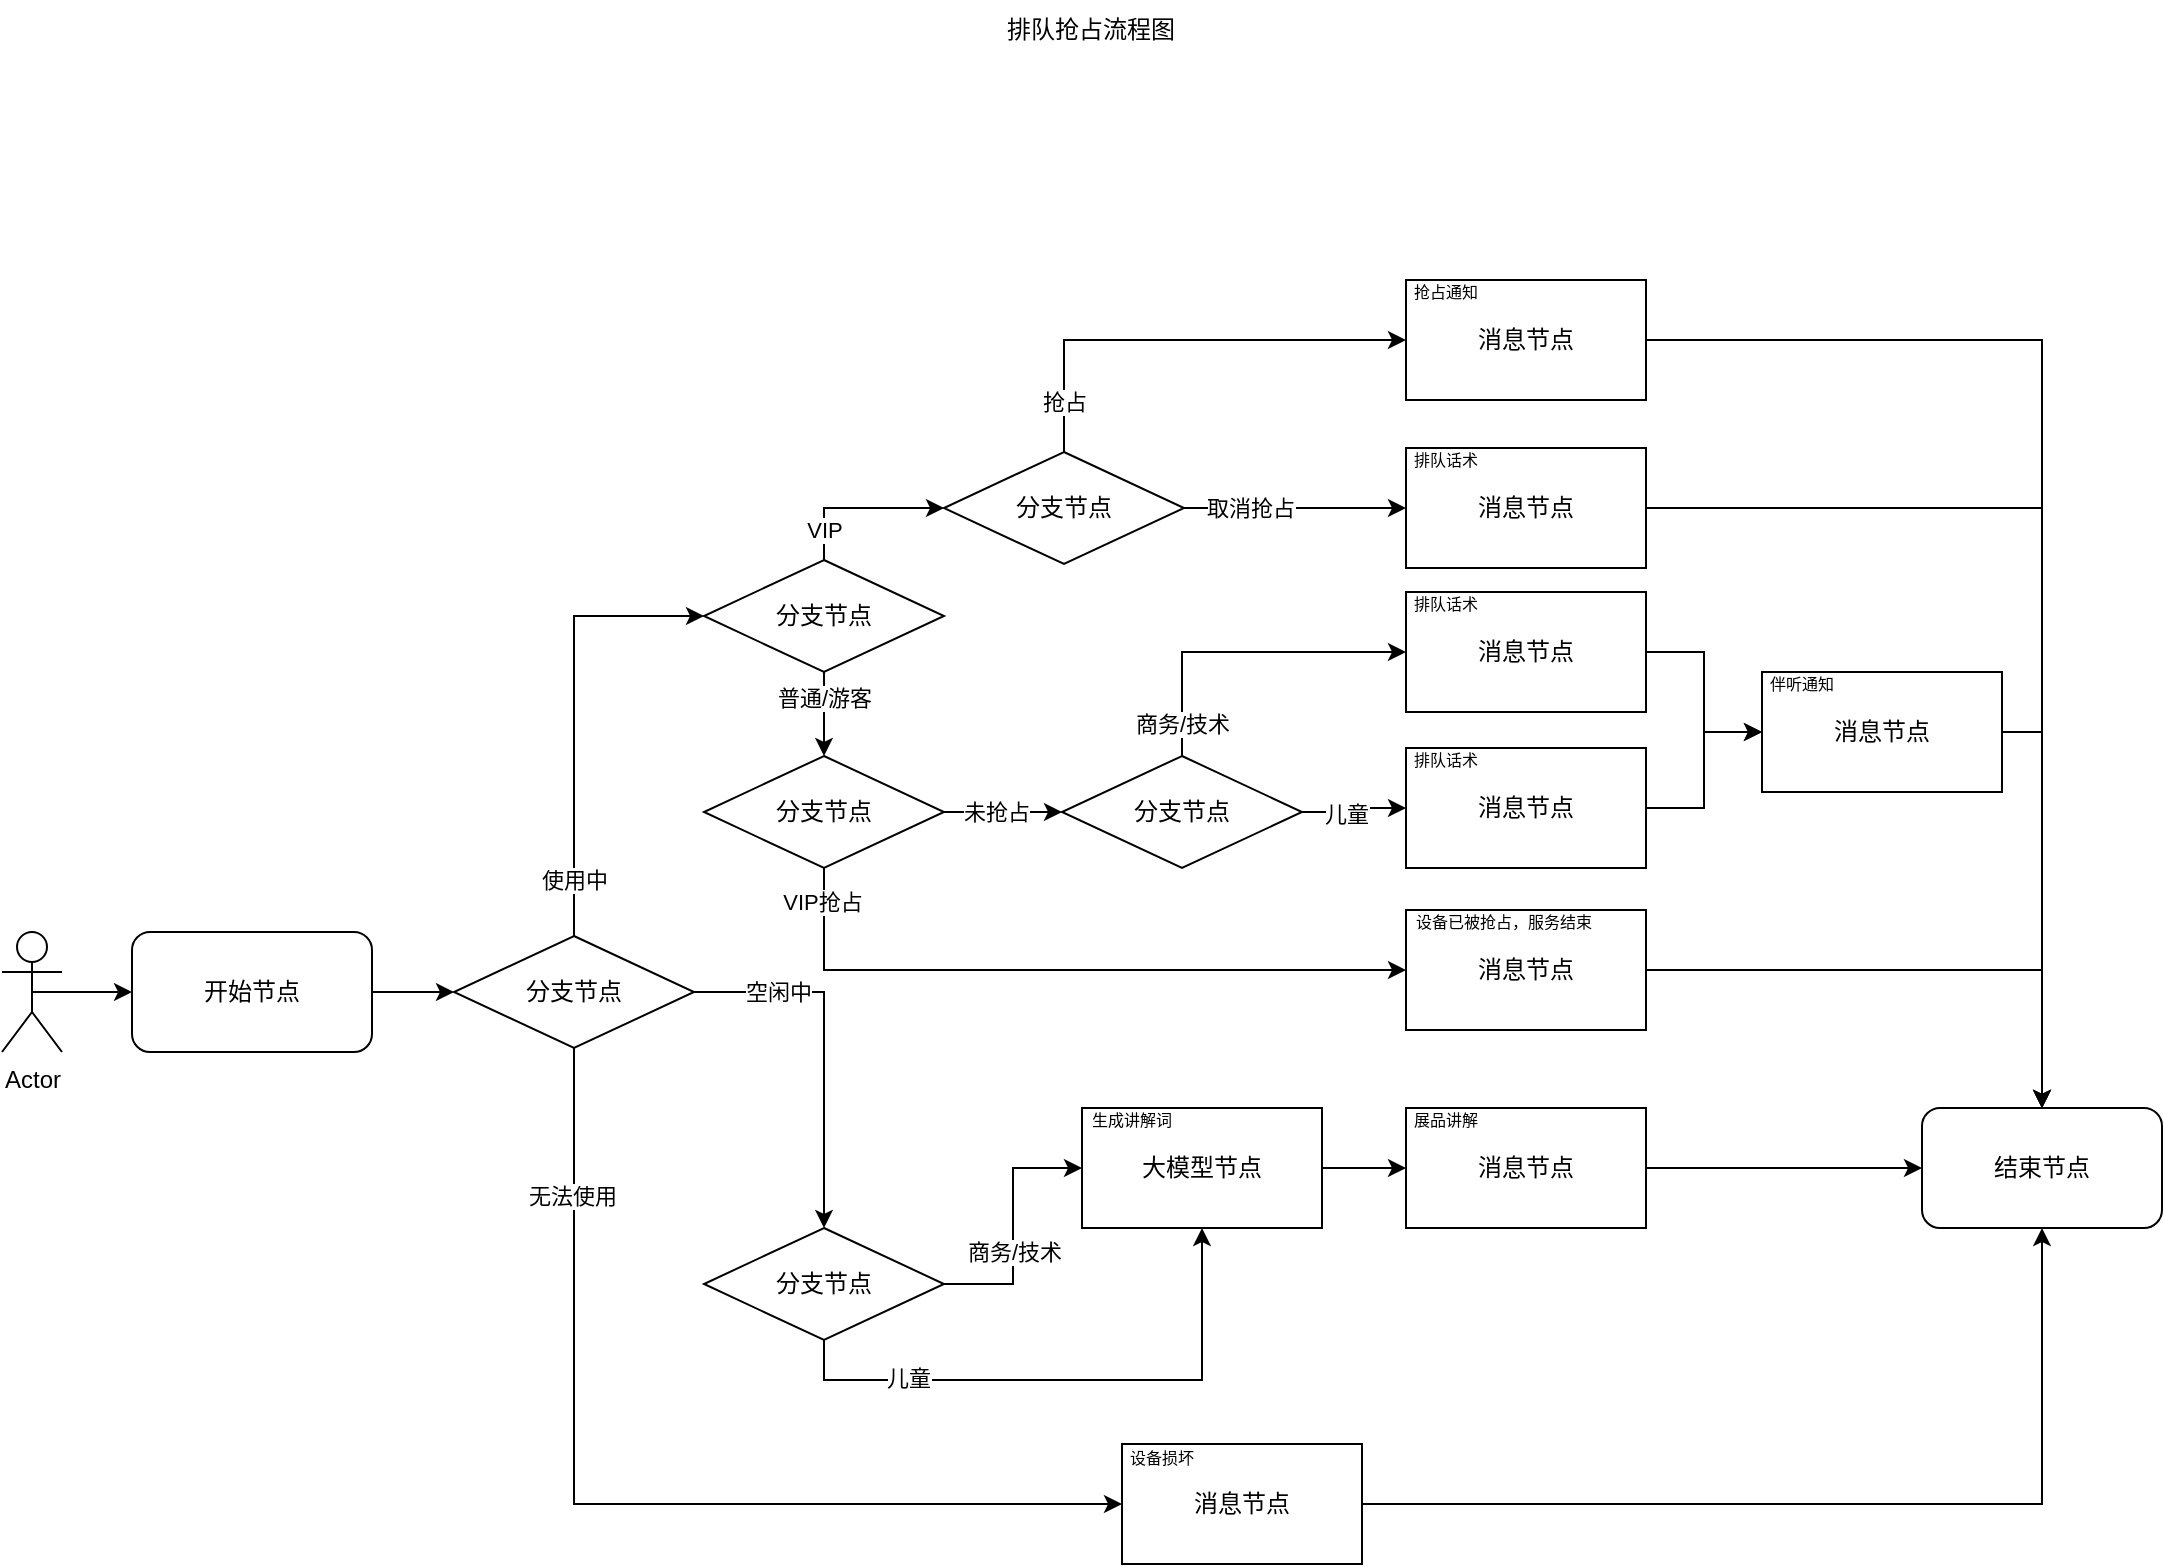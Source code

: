 <mxfile version="26.0.5">
  <diagram name="第 1 页" id="yg1hlzOl9PT2WTQdHVyk">
    <mxGraphModel dx="1728" dy="915" grid="1" gridSize="10" guides="1" tooltips="1" connect="1" arrows="1" fold="1" page="1" pageScale="1" pageWidth="1169" pageHeight="827" math="0" shadow="0">
      <root>
        <mxCell id="0" />
        <mxCell id="1" parent="0" />
        <mxCell id="Mi7K5WG5HpJbJ7n9Mypf-6" style="edgeStyle=orthogonalEdgeStyle;rounded=0;orthogonalLoop=1;jettySize=auto;html=1;exitX=1;exitY=0.5;exitDx=0;exitDy=0;entryX=0;entryY=0.5;entryDx=0;entryDy=0;" edge="1" parent="1" source="Mi7K5WG5HpJbJ7n9Mypf-1" target="Mi7K5WG5HpJbJ7n9Mypf-3">
          <mxGeometry relative="1" as="geometry" />
        </mxCell>
        <mxCell id="Mi7K5WG5HpJbJ7n9Mypf-1" value="开始节点" style="rounded=1;whiteSpace=wrap;html=1;" vertex="1" parent="1">
          <mxGeometry x="105" y="466" width="120" height="60" as="geometry" />
        </mxCell>
        <mxCell id="Mi7K5WG5HpJbJ7n9Mypf-4" style="edgeStyle=orthogonalEdgeStyle;rounded=0;orthogonalLoop=1;jettySize=auto;html=1;exitX=0.5;exitY=0.5;exitDx=0;exitDy=0;exitPerimeter=0;entryX=0;entryY=0.5;entryDx=0;entryDy=0;" edge="1" parent="1" source="Mi7K5WG5HpJbJ7n9Mypf-2" target="Mi7K5WG5HpJbJ7n9Mypf-1">
          <mxGeometry relative="1" as="geometry" />
        </mxCell>
        <mxCell id="Mi7K5WG5HpJbJ7n9Mypf-2" value="Actor" style="shape=umlActor;verticalLabelPosition=bottom;verticalAlign=top;html=1;outlineConnect=0;" vertex="1" parent="1">
          <mxGeometry x="40" y="466" width="30" height="60" as="geometry" />
        </mxCell>
        <mxCell id="Mi7K5WG5HpJbJ7n9Mypf-8" style="edgeStyle=orthogonalEdgeStyle;rounded=0;orthogonalLoop=1;jettySize=auto;html=1;exitX=0.5;exitY=0;exitDx=0;exitDy=0;entryX=0;entryY=0.5;entryDx=0;entryDy=0;" edge="1" parent="1" source="Mi7K5WG5HpJbJ7n9Mypf-3" target="Mi7K5WG5HpJbJ7n9Mypf-7">
          <mxGeometry relative="1" as="geometry" />
        </mxCell>
        <mxCell id="Mi7K5WG5HpJbJ7n9Mypf-18" value="使用中" style="edgeLabel;html=1;align=center;verticalAlign=middle;resizable=0;points=[];" vertex="1" connectable="0" parent="Mi7K5WG5HpJbJ7n9Mypf-8">
          <mxGeometry x="-0.75" relative="1" as="geometry">
            <mxPoint as="offset" />
          </mxGeometry>
        </mxCell>
        <mxCell id="Mi7K5WG5HpJbJ7n9Mypf-10" style="edgeStyle=orthogonalEdgeStyle;rounded=0;orthogonalLoop=1;jettySize=auto;html=1;exitX=1;exitY=0.5;exitDx=0;exitDy=0;" edge="1" parent="1" source="Mi7K5WG5HpJbJ7n9Mypf-3" target="Mi7K5WG5HpJbJ7n9Mypf-9">
          <mxGeometry relative="1" as="geometry">
            <mxPoint x="386" y="584" as="sourcePoint" />
          </mxGeometry>
        </mxCell>
        <mxCell id="Mi7K5WG5HpJbJ7n9Mypf-19" value="空闲中" style="edgeLabel;html=1;align=center;verticalAlign=middle;resizable=0;points=[];" vertex="1" connectable="0" parent="Mi7K5WG5HpJbJ7n9Mypf-10">
          <mxGeometry x="-0.541" relative="1" as="geometry">
            <mxPoint as="offset" />
          </mxGeometry>
        </mxCell>
        <mxCell id="Mi7K5WG5HpJbJ7n9Mypf-12" value="" style="edgeStyle=orthogonalEdgeStyle;rounded=0;orthogonalLoop=1;jettySize=auto;html=1;entryX=0;entryY=0.5;entryDx=0;entryDy=0;exitX=0.5;exitY=1;exitDx=0;exitDy=0;" edge="1" parent="1" source="Mi7K5WG5HpJbJ7n9Mypf-3" target="Mi7K5WG5HpJbJ7n9Mypf-61">
          <mxGeometry relative="1" as="geometry">
            <mxPoint x="391" y="664" as="targetPoint" />
          </mxGeometry>
        </mxCell>
        <mxCell id="Mi7K5WG5HpJbJ7n9Mypf-14" value="无法使用" style="edgeLabel;html=1;align=center;verticalAlign=middle;resizable=0;points=[];" vertex="1" connectable="0" parent="Mi7K5WG5HpJbJ7n9Mypf-12">
          <mxGeometry x="-0.706" y="-1" relative="1" as="geometry">
            <mxPoint as="offset" />
          </mxGeometry>
        </mxCell>
        <mxCell id="Mi7K5WG5HpJbJ7n9Mypf-3" value="分支节点" style="rhombus;whiteSpace=wrap;html=1;" vertex="1" parent="1">
          <mxGeometry x="266" y="468" width="120" height="56" as="geometry" />
        </mxCell>
        <mxCell id="Mi7K5WG5HpJbJ7n9Mypf-32" style="edgeStyle=orthogonalEdgeStyle;rounded=0;orthogonalLoop=1;jettySize=auto;html=1;exitX=0.5;exitY=0;exitDx=0;exitDy=0;entryX=0;entryY=0.5;entryDx=0;entryDy=0;" edge="1" parent="1" source="Mi7K5WG5HpJbJ7n9Mypf-7" target="Mi7K5WG5HpJbJ7n9Mypf-31">
          <mxGeometry relative="1" as="geometry" />
        </mxCell>
        <mxCell id="Mi7K5WG5HpJbJ7n9Mypf-35" value="VIP" style="edgeLabel;html=1;align=center;verticalAlign=middle;resizable=0;points=[];" vertex="1" connectable="0" parent="Mi7K5WG5HpJbJ7n9Mypf-32">
          <mxGeometry x="-0.816" relative="1" as="geometry">
            <mxPoint y="-7" as="offset" />
          </mxGeometry>
        </mxCell>
        <mxCell id="Mi7K5WG5HpJbJ7n9Mypf-34" style="edgeStyle=orthogonalEdgeStyle;rounded=0;orthogonalLoop=1;jettySize=auto;html=1;exitX=0.5;exitY=1;exitDx=0;exitDy=0;entryX=0.5;entryY=0;entryDx=0;entryDy=0;" edge="1" parent="1" source="Mi7K5WG5HpJbJ7n9Mypf-7" target="Mi7K5WG5HpJbJ7n9Mypf-69">
          <mxGeometry relative="1" as="geometry">
            <mxPoint x="420" y="430" as="targetPoint" />
          </mxGeometry>
        </mxCell>
        <mxCell id="Mi7K5WG5HpJbJ7n9Mypf-36" value="普通/游客" style="edgeLabel;html=1;align=center;verticalAlign=middle;resizable=0;points=[];" vertex="1" connectable="0" parent="Mi7K5WG5HpJbJ7n9Mypf-34">
          <mxGeometry x="-0.772" relative="1" as="geometry">
            <mxPoint y="8" as="offset" />
          </mxGeometry>
        </mxCell>
        <mxCell id="Mi7K5WG5HpJbJ7n9Mypf-7" value="分支节点" style="rhombus;whiteSpace=wrap;html=1;" vertex="1" parent="1">
          <mxGeometry x="391" y="280" width="120" height="56" as="geometry" />
        </mxCell>
        <mxCell id="Mi7K5WG5HpJbJ7n9Mypf-23" style="edgeStyle=orthogonalEdgeStyle;rounded=0;orthogonalLoop=1;jettySize=auto;html=1;exitX=1;exitY=0.5;exitDx=0;exitDy=0;entryX=0;entryY=0.5;entryDx=0;entryDy=0;" edge="1" parent="1" source="Mi7K5WG5HpJbJ7n9Mypf-9" target="Mi7K5WG5HpJbJ7n9Mypf-20">
          <mxGeometry relative="1" as="geometry" />
        </mxCell>
        <mxCell id="Mi7K5WG5HpJbJ7n9Mypf-26" value="商务/技术" style="edgeLabel;html=1;align=center;verticalAlign=middle;resizable=0;points=[];" vertex="1" connectable="0" parent="Mi7K5WG5HpJbJ7n9Mypf-23">
          <mxGeometry x="-0.202" relative="1" as="geometry">
            <mxPoint as="offset" />
          </mxGeometry>
        </mxCell>
        <mxCell id="Mi7K5WG5HpJbJ7n9Mypf-24" style="edgeStyle=orthogonalEdgeStyle;rounded=0;orthogonalLoop=1;jettySize=auto;html=1;exitX=0.5;exitY=1;exitDx=0;exitDy=0;entryX=0.5;entryY=1;entryDx=0;entryDy=0;" edge="1" parent="1" source="Mi7K5WG5HpJbJ7n9Mypf-9" target="Mi7K5WG5HpJbJ7n9Mypf-20">
          <mxGeometry relative="1" as="geometry" />
        </mxCell>
        <mxCell id="Mi7K5WG5HpJbJ7n9Mypf-25" value="儿童" style="edgeLabel;html=1;align=center;verticalAlign=middle;resizable=0;points=[];" vertex="1" connectable="0" parent="Mi7K5WG5HpJbJ7n9Mypf-24">
          <mxGeometry x="-0.57" y="1" relative="1" as="geometry">
            <mxPoint as="offset" />
          </mxGeometry>
        </mxCell>
        <mxCell id="Mi7K5WG5HpJbJ7n9Mypf-9" value="分支节点" style="rhombus;whiteSpace=wrap;html=1;" vertex="1" parent="1">
          <mxGeometry x="391" y="614" width="120" height="56" as="geometry" />
        </mxCell>
        <mxCell id="Mi7K5WG5HpJbJ7n9Mypf-17" value="结束节点" style="rounded=1;whiteSpace=wrap;html=1;" vertex="1" parent="1">
          <mxGeometry x="1000" y="554" width="120" height="60" as="geometry" />
        </mxCell>
        <mxCell id="Mi7K5WG5HpJbJ7n9Mypf-29" style="edgeStyle=orthogonalEdgeStyle;rounded=0;orthogonalLoop=1;jettySize=auto;html=1;exitX=1;exitY=0.5;exitDx=0;exitDy=0;" edge="1" parent="1" source="Mi7K5WG5HpJbJ7n9Mypf-20" target="Mi7K5WG5HpJbJ7n9Mypf-28">
          <mxGeometry relative="1" as="geometry" />
        </mxCell>
        <mxCell id="Mi7K5WG5HpJbJ7n9Mypf-20" value="大模型节点" style="rounded=0;whiteSpace=wrap;html=1;" vertex="1" parent="1">
          <mxGeometry x="580" y="554" width="120" height="60" as="geometry" />
        </mxCell>
        <mxCell id="Mi7K5WG5HpJbJ7n9Mypf-30" style="edgeStyle=orthogonalEdgeStyle;rounded=0;orthogonalLoop=1;jettySize=auto;html=1;exitX=1;exitY=0.5;exitDx=0;exitDy=0;entryX=0;entryY=0.5;entryDx=0;entryDy=0;" edge="1" parent="1" source="Mi7K5WG5HpJbJ7n9Mypf-28" target="Mi7K5WG5HpJbJ7n9Mypf-17">
          <mxGeometry relative="1" as="geometry" />
        </mxCell>
        <mxCell id="Mi7K5WG5HpJbJ7n9Mypf-28" value="消息节点" style="rounded=0;whiteSpace=wrap;html=1;" vertex="1" parent="1">
          <mxGeometry x="742" y="554" width="120" height="60" as="geometry" />
        </mxCell>
        <mxCell id="Mi7K5WG5HpJbJ7n9Mypf-56" style="edgeStyle=orthogonalEdgeStyle;rounded=0;orthogonalLoop=1;jettySize=auto;html=1;exitX=0.5;exitY=0;exitDx=0;exitDy=0;entryX=0;entryY=0.5;entryDx=0;entryDy=0;" edge="1" parent="1" source="Mi7K5WG5HpJbJ7n9Mypf-31" target="Mi7K5WG5HpJbJ7n9Mypf-54">
          <mxGeometry relative="1" as="geometry" />
        </mxCell>
        <mxCell id="Mi7K5WG5HpJbJ7n9Mypf-57" value="抢占" style="edgeLabel;html=1;align=center;verticalAlign=middle;resizable=0;points=[];" vertex="1" connectable="0" parent="Mi7K5WG5HpJbJ7n9Mypf-56">
          <mxGeometry x="-0.774" relative="1" as="geometry">
            <mxPoint as="offset" />
          </mxGeometry>
        </mxCell>
        <mxCell id="Mi7K5WG5HpJbJ7n9Mypf-59" style="edgeStyle=orthogonalEdgeStyle;rounded=0;orthogonalLoop=1;jettySize=auto;html=1;exitX=1;exitY=0.5;exitDx=0;exitDy=0;entryX=0;entryY=0.5;entryDx=0;entryDy=0;" edge="1" parent="1" source="Mi7K5WG5HpJbJ7n9Mypf-31" target="Mi7K5WG5HpJbJ7n9Mypf-58">
          <mxGeometry relative="1" as="geometry" />
        </mxCell>
        <mxCell id="Mi7K5WG5HpJbJ7n9Mypf-78" value="取消抢占" style="edgeLabel;html=1;align=center;verticalAlign=middle;resizable=0;points=[];" vertex="1" connectable="0" parent="Mi7K5WG5HpJbJ7n9Mypf-59">
          <mxGeometry x="-0.61" y="-2" relative="1" as="geometry">
            <mxPoint x="11" y="-2" as="offset" />
          </mxGeometry>
        </mxCell>
        <mxCell id="Mi7K5WG5HpJbJ7n9Mypf-31" value="分支节点" style="rhombus;whiteSpace=wrap;html=1;" vertex="1" parent="1">
          <mxGeometry x="511" y="226" width="120" height="56" as="geometry" />
        </mxCell>
        <mxCell id="Mi7K5WG5HpJbJ7n9Mypf-38" style="edgeStyle=orthogonalEdgeStyle;rounded=0;orthogonalLoop=1;jettySize=auto;html=1;exitX=1;exitY=0.5;exitDx=0;exitDy=0;entryX=0;entryY=0.5;entryDx=0;entryDy=0;" edge="1" parent="1" source="Mi7K5WG5HpJbJ7n9Mypf-33" target="Mi7K5WG5HpJbJ7n9Mypf-39">
          <mxGeometry relative="1" as="geometry">
            <mxPoint x="730" y="404.0" as="targetPoint" />
          </mxGeometry>
        </mxCell>
        <mxCell id="Mi7K5WG5HpJbJ7n9Mypf-44" value="儿童" style="edgeLabel;html=1;align=center;verticalAlign=middle;resizable=0;points=[];" vertex="1" connectable="0" parent="Mi7K5WG5HpJbJ7n9Mypf-38">
          <mxGeometry x="-0.205" y="-1" relative="1" as="geometry">
            <mxPoint as="offset" />
          </mxGeometry>
        </mxCell>
        <mxCell id="Mi7K5WG5HpJbJ7n9Mypf-42" style="edgeStyle=orthogonalEdgeStyle;rounded=0;orthogonalLoop=1;jettySize=auto;html=1;exitX=0.5;exitY=0;exitDx=0;exitDy=0;entryX=0;entryY=0.5;entryDx=0;entryDy=0;" edge="1" parent="1" source="Mi7K5WG5HpJbJ7n9Mypf-33" target="Mi7K5WG5HpJbJ7n9Mypf-41">
          <mxGeometry relative="1" as="geometry" />
        </mxCell>
        <mxCell id="Mi7K5WG5HpJbJ7n9Mypf-43" value="商务/技术" style="edgeLabel;html=1;align=center;verticalAlign=middle;resizable=0;points=[];" vertex="1" connectable="0" parent="Mi7K5WG5HpJbJ7n9Mypf-42">
          <mxGeometry x="-0.796" relative="1" as="geometry">
            <mxPoint as="offset" />
          </mxGeometry>
        </mxCell>
        <mxCell id="Mi7K5WG5HpJbJ7n9Mypf-33" value="分支节点" style="rhombus;whiteSpace=wrap;html=1;" vertex="1" parent="1">
          <mxGeometry x="570" y="378" width="120" height="56" as="geometry" />
        </mxCell>
        <mxCell id="Mi7K5WG5HpJbJ7n9Mypf-47" style="edgeStyle=orthogonalEdgeStyle;rounded=0;orthogonalLoop=1;jettySize=auto;html=1;exitX=1;exitY=0.5;exitDx=0;exitDy=0;entryX=0;entryY=0.5;entryDx=0;entryDy=0;" edge="1" parent="1" source="Mi7K5WG5HpJbJ7n9Mypf-39" target="Mi7K5WG5HpJbJ7n9Mypf-45">
          <mxGeometry relative="1" as="geometry" />
        </mxCell>
        <mxCell id="Mi7K5WG5HpJbJ7n9Mypf-39" value="消息节点" style="rounded=0;whiteSpace=wrap;html=1;" vertex="1" parent="1">
          <mxGeometry x="742" y="374" width="120" height="60" as="geometry" />
        </mxCell>
        <mxCell id="Mi7K5WG5HpJbJ7n9Mypf-46" style="edgeStyle=orthogonalEdgeStyle;rounded=0;orthogonalLoop=1;jettySize=auto;html=1;exitX=1;exitY=0.5;exitDx=0;exitDy=0;entryX=0;entryY=0.5;entryDx=0;entryDy=0;" edge="1" parent="1" source="Mi7K5WG5HpJbJ7n9Mypf-41" target="Mi7K5WG5HpJbJ7n9Mypf-45">
          <mxGeometry relative="1" as="geometry" />
        </mxCell>
        <mxCell id="Mi7K5WG5HpJbJ7n9Mypf-41" value="消息节点" style="rounded=0;whiteSpace=wrap;html=1;" vertex="1" parent="1">
          <mxGeometry x="742" y="296" width="120" height="60" as="geometry" />
        </mxCell>
        <mxCell id="Mi7K5WG5HpJbJ7n9Mypf-64" style="edgeStyle=orthogonalEdgeStyle;rounded=0;orthogonalLoop=1;jettySize=auto;html=1;exitX=1;exitY=0.5;exitDx=0;exitDy=0;" edge="1" parent="1" source="Mi7K5WG5HpJbJ7n9Mypf-45" target="Mi7K5WG5HpJbJ7n9Mypf-17">
          <mxGeometry relative="1" as="geometry" />
        </mxCell>
        <mxCell id="Mi7K5WG5HpJbJ7n9Mypf-45" value="消息节点" style="rounded=0;whiteSpace=wrap;html=1;" vertex="1" parent="1">
          <mxGeometry x="920" y="336" width="120" height="60" as="geometry" />
        </mxCell>
        <mxCell id="Mi7K5WG5HpJbJ7n9Mypf-48" value="&lt;font style=&quot;font-size: 8px;&quot;&gt;排队话术&lt;/font&gt;" style="text;html=1;align=center;verticalAlign=middle;whiteSpace=wrap;rounded=0;" vertex="1" parent="1">
          <mxGeometry x="742" y="296" width="40" height="10" as="geometry" />
        </mxCell>
        <mxCell id="Mi7K5WG5HpJbJ7n9Mypf-50" value="&lt;font style=&quot;font-size: 8px;&quot;&gt;排队话术&lt;/font&gt;" style="text;html=1;align=center;verticalAlign=middle;whiteSpace=wrap;rounded=0;" vertex="1" parent="1">
          <mxGeometry x="742" y="374" width="40" height="10" as="geometry" />
        </mxCell>
        <mxCell id="Mi7K5WG5HpJbJ7n9Mypf-51" value="&lt;font style=&quot;font-size: 8px;&quot;&gt;伴听通知&lt;/font&gt;" style="text;html=1;align=center;verticalAlign=middle;whiteSpace=wrap;rounded=0;" vertex="1" parent="1">
          <mxGeometry x="920" y="336" width="40" height="10" as="geometry" />
        </mxCell>
        <mxCell id="Mi7K5WG5HpJbJ7n9Mypf-52" value="&lt;font style=&quot;font-size: 8px;&quot;&gt;展品讲解&lt;/font&gt;" style="text;html=1;align=center;verticalAlign=middle;whiteSpace=wrap;rounded=0;" vertex="1" parent="1">
          <mxGeometry x="742" y="554" width="40" height="10" as="geometry" />
        </mxCell>
        <mxCell id="Mi7K5WG5HpJbJ7n9Mypf-53" value="&lt;span style=&quot;font-size: 8px;&quot;&gt;生成讲解词&lt;/span&gt;" style="text;html=1;align=center;verticalAlign=middle;whiteSpace=wrap;rounded=0;" vertex="1" parent="1">
          <mxGeometry x="580" y="554" width="50" height="10" as="geometry" />
        </mxCell>
        <mxCell id="Mi7K5WG5HpJbJ7n9Mypf-65" style="edgeStyle=orthogonalEdgeStyle;rounded=0;orthogonalLoop=1;jettySize=auto;html=1;exitX=1;exitY=0.5;exitDx=0;exitDy=0;entryX=0.5;entryY=0;entryDx=0;entryDy=0;" edge="1" parent="1" source="Mi7K5WG5HpJbJ7n9Mypf-54" target="Mi7K5WG5HpJbJ7n9Mypf-17">
          <mxGeometry relative="1" as="geometry">
            <mxPoint x="1130" y="410" as="targetPoint" />
          </mxGeometry>
        </mxCell>
        <mxCell id="Mi7K5WG5HpJbJ7n9Mypf-54" value="消息节点" style="rounded=0;whiteSpace=wrap;html=1;" vertex="1" parent="1">
          <mxGeometry x="742" y="140" width="120" height="60" as="geometry" />
        </mxCell>
        <mxCell id="Mi7K5WG5HpJbJ7n9Mypf-55" value="&lt;font style=&quot;font-size: 8px;&quot;&gt;抢占通知&lt;/font&gt;" style="text;html=1;align=center;verticalAlign=middle;whiteSpace=wrap;rounded=0;" vertex="1" parent="1">
          <mxGeometry x="742" y="140" width="40" height="10" as="geometry" />
        </mxCell>
        <mxCell id="Mi7K5WG5HpJbJ7n9Mypf-66" style="edgeStyle=orthogonalEdgeStyle;rounded=0;orthogonalLoop=1;jettySize=auto;html=1;exitX=1;exitY=0.5;exitDx=0;exitDy=0;entryX=0.5;entryY=0;entryDx=0;entryDy=0;" edge="1" parent="1" source="Mi7K5WG5HpJbJ7n9Mypf-58" target="Mi7K5WG5HpJbJ7n9Mypf-17">
          <mxGeometry relative="1" as="geometry">
            <mxPoint x="1190" y="430" as="targetPoint" />
          </mxGeometry>
        </mxCell>
        <mxCell id="Mi7K5WG5HpJbJ7n9Mypf-58" value="消息节点" style="rounded=0;whiteSpace=wrap;html=1;" vertex="1" parent="1">
          <mxGeometry x="742" y="224" width="120" height="60" as="geometry" />
        </mxCell>
        <mxCell id="Mi7K5WG5HpJbJ7n9Mypf-60" value="&lt;font style=&quot;font-size: 8px;&quot;&gt;排队话术&lt;/font&gt;" style="text;html=1;align=center;verticalAlign=middle;whiteSpace=wrap;rounded=0;" vertex="1" parent="1">
          <mxGeometry x="742" y="224" width="40" height="10" as="geometry" />
        </mxCell>
        <mxCell id="Mi7K5WG5HpJbJ7n9Mypf-63" style="edgeStyle=orthogonalEdgeStyle;rounded=0;orthogonalLoop=1;jettySize=auto;html=1;exitX=1;exitY=0.5;exitDx=0;exitDy=0;entryX=0.5;entryY=1;entryDx=0;entryDy=0;" edge="1" parent="1" source="Mi7K5WG5HpJbJ7n9Mypf-61" target="Mi7K5WG5HpJbJ7n9Mypf-17">
          <mxGeometry relative="1" as="geometry" />
        </mxCell>
        <mxCell id="Mi7K5WG5HpJbJ7n9Mypf-61" value="消息节点" style="rounded=0;whiteSpace=wrap;html=1;" vertex="1" parent="1">
          <mxGeometry x="600" y="722" width="120" height="60" as="geometry" />
        </mxCell>
        <mxCell id="Mi7K5WG5HpJbJ7n9Mypf-62" value="&lt;font style=&quot;font-size: 8px;&quot;&gt;设备损坏&lt;/font&gt;" style="text;html=1;align=center;verticalAlign=middle;whiteSpace=wrap;rounded=0;" vertex="1" parent="1">
          <mxGeometry x="600" y="723" width="40" height="10" as="geometry" />
        </mxCell>
        <mxCell id="Mi7K5WG5HpJbJ7n9Mypf-68" value="排队抢占流程图" style="text;html=1;align=center;verticalAlign=middle;whiteSpace=wrap;rounded=0;" vertex="1" parent="1">
          <mxGeometry x="527" width="115" height="30" as="geometry" />
        </mxCell>
        <mxCell id="Mi7K5WG5HpJbJ7n9Mypf-72" style="edgeStyle=orthogonalEdgeStyle;rounded=0;orthogonalLoop=1;jettySize=auto;html=1;exitX=1;exitY=0.5;exitDx=0;exitDy=0;entryX=0;entryY=0.5;entryDx=0;entryDy=0;" edge="1" parent="1" source="Mi7K5WG5HpJbJ7n9Mypf-69" target="Mi7K5WG5HpJbJ7n9Mypf-33">
          <mxGeometry relative="1" as="geometry" />
        </mxCell>
        <mxCell id="Mi7K5WG5HpJbJ7n9Mypf-77" value="未抢占" style="edgeLabel;html=1;align=center;verticalAlign=middle;resizable=0;points=[];" vertex="1" connectable="0" parent="Mi7K5WG5HpJbJ7n9Mypf-72">
          <mxGeometry x="-0.36" relative="1" as="geometry">
            <mxPoint x="7" as="offset" />
          </mxGeometry>
        </mxCell>
        <mxCell id="Mi7K5WG5HpJbJ7n9Mypf-73" style="edgeStyle=orthogonalEdgeStyle;rounded=0;orthogonalLoop=1;jettySize=auto;html=1;exitX=0.5;exitY=1;exitDx=0;exitDy=0;entryX=0;entryY=0.5;entryDx=0;entryDy=0;" edge="1" parent="1" source="Mi7K5WG5HpJbJ7n9Mypf-69" target="Mi7K5WG5HpJbJ7n9Mypf-70">
          <mxGeometry relative="1" as="geometry" />
        </mxCell>
        <mxCell id="Mi7K5WG5HpJbJ7n9Mypf-75" value="VIP抢占" style="edgeLabel;html=1;align=center;verticalAlign=middle;resizable=0;points=[];" vertex="1" connectable="0" parent="Mi7K5WG5HpJbJ7n9Mypf-73">
          <mxGeometry x="-0.902" y="-1" relative="1" as="geometry">
            <mxPoint as="offset" />
          </mxGeometry>
        </mxCell>
        <mxCell id="Mi7K5WG5HpJbJ7n9Mypf-69" value="分支节点" style="rhombus;whiteSpace=wrap;html=1;" vertex="1" parent="1">
          <mxGeometry x="391" y="378" width="120" height="56" as="geometry" />
        </mxCell>
        <mxCell id="Mi7K5WG5HpJbJ7n9Mypf-74" style="edgeStyle=orthogonalEdgeStyle;rounded=0;orthogonalLoop=1;jettySize=auto;html=1;exitX=1;exitY=0.5;exitDx=0;exitDy=0;entryX=0.5;entryY=0;entryDx=0;entryDy=0;" edge="1" parent="1" source="Mi7K5WG5HpJbJ7n9Mypf-70" target="Mi7K5WG5HpJbJ7n9Mypf-17">
          <mxGeometry relative="1" as="geometry" />
        </mxCell>
        <mxCell id="Mi7K5WG5HpJbJ7n9Mypf-70" value="消息节点" style="rounded=0;whiteSpace=wrap;html=1;" vertex="1" parent="1">
          <mxGeometry x="742" y="455" width="120" height="60" as="geometry" />
        </mxCell>
        <mxCell id="Mi7K5WG5HpJbJ7n9Mypf-71" value="&lt;font style=&quot;font-size: 8px;&quot;&gt;设备已被抢占，服务结束&lt;/font&gt;" style="text;html=1;align=center;verticalAlign=middle;whiteSpace=wrap;rounded=0;" vertex="1" parent="1">
          <mxGeometry x="742" y="455" width="98" height="10" as="geometry" />
        </mxCell>
      </root>
    </mxGraphModel>
  </diagram>
</mxfile>
